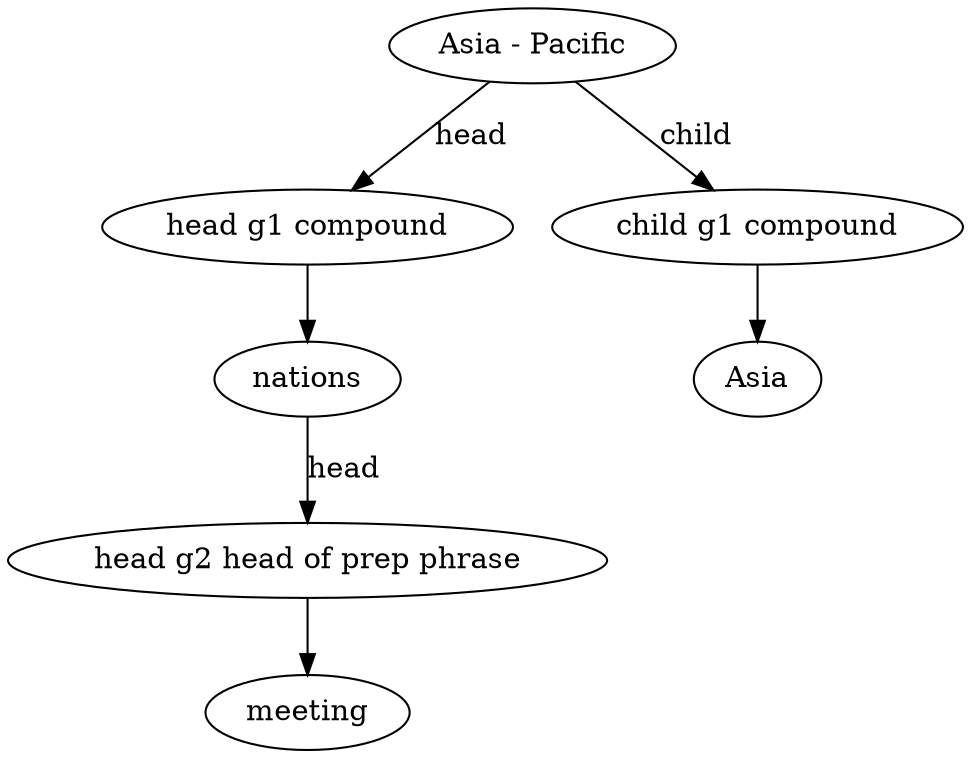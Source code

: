 strict digraph  {
"Asia - Pacific";
"head g1 compound";
nations;
"child g1 compound";
Asia;
"head g2 head of prep phrase";
meeting;
"Asia - Pacific" -> "head g1 compound"  [label=head];
"Asia - Pacific" -> "child g1 compound"  [label=child];
"head g1 compound" -> nations;
nations -> "head g2 head of prep phrase"  [label=head];
"child g1 compound" -> Asia;
"head g2 head of prep phrase" -> meeting;
}
